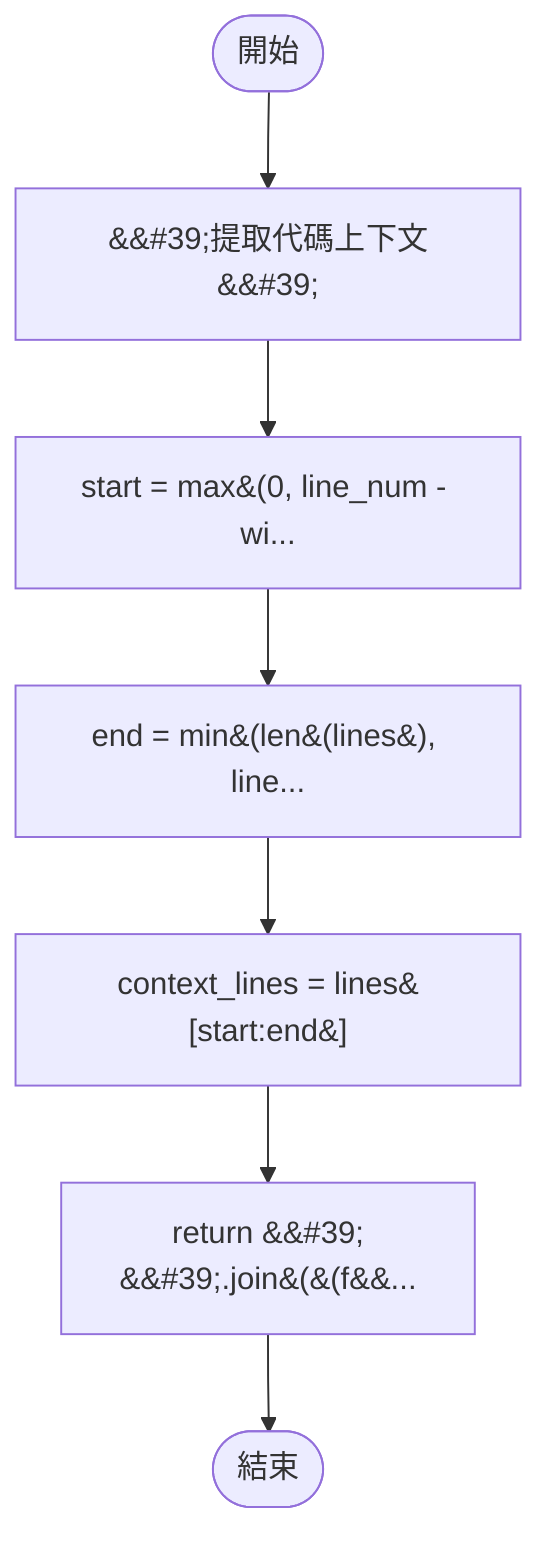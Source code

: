 flowchart TB
    n1([開始])
    n2([結束])
    n3[&amp;&#35;39;提取代碼上下文&amp;&#35;39;]
    n4[start = max&#40;0, line_num - wi...]
    n5[end = min&#40;len&#40;lines&#41;, line...]
    n6[context_lines = lines&#91;start:end&#93;]
    n7[return &amp;&#35;39;\n&amp;&#35;39;.join&#40;&#40;f&amp;&...]
    n1 --> n3
    n3 --> n4
    n4 --> n5
    n5 --> n6
    n6 --> n7
    n7 --> n2